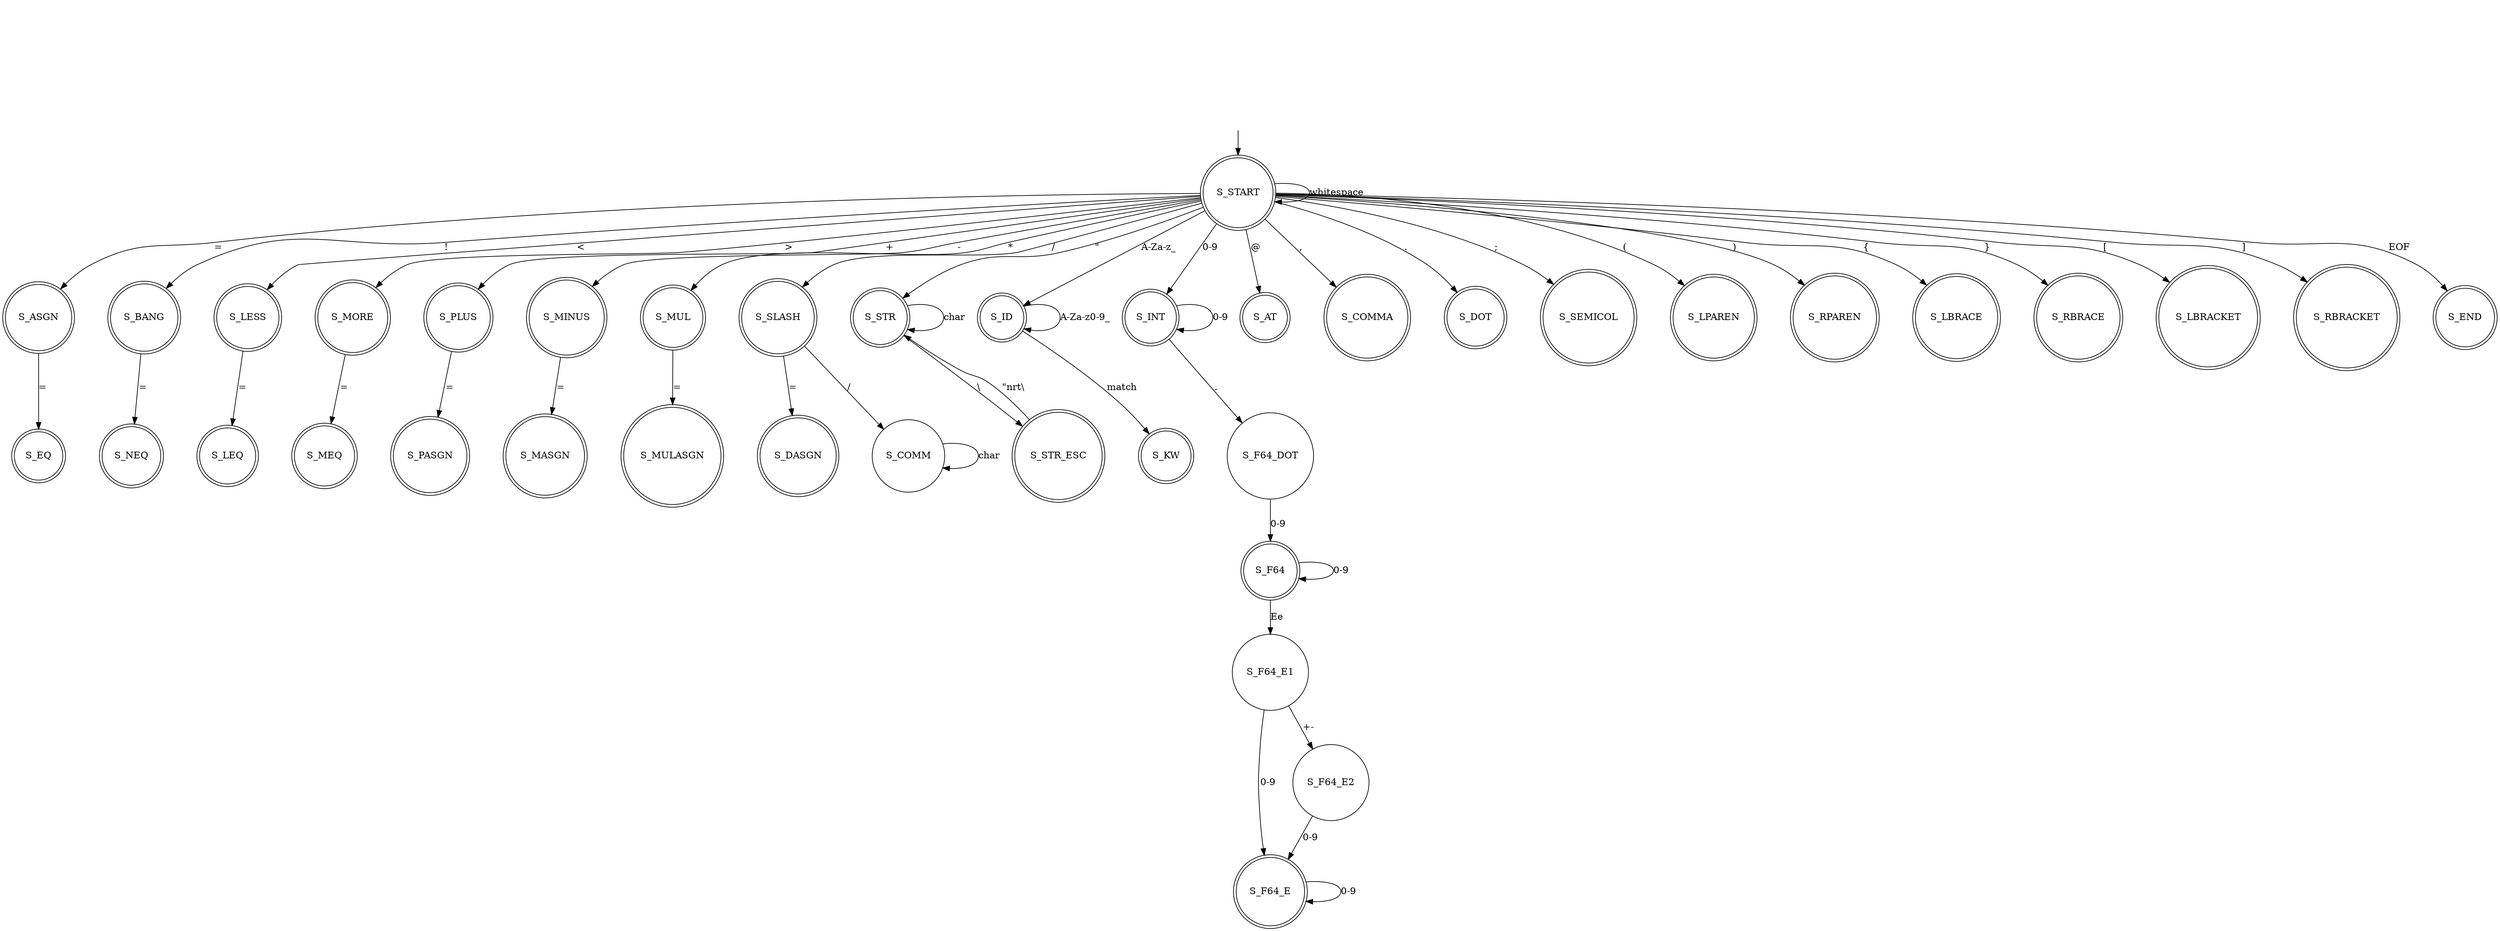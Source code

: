 digraph G {
    // layout=neato
    // overlap=false
    graph [nodesep=0.7]
    node [shape=circle]

    INVISIBLE_NODE [style=invis]
    S_START [shape="doublecircle"]
    INVISIBLE_NODE->S_START

    subgraph final_nodes{
        node [shape=doublecircle]
        S_ASGN; S_EQ; S_BANG; S_NEQ; S_LESS; S_LEQ; S_MORE; S_MEQ;
        S_PLUS; S_PASGN; S_MINUS; S_MASGN; S_MUL; S_MULASGN; S_SLASH; S_DASGN;
        S_STR; S_STR_ESC;
        S_ID; S_KW;
        S_INT; S_F64; S_F64_E;
        S_AT; S_COMMA; S_DOT; S_SEMICOL; S_LPAREN; S_RPAREN; S_LBRACE; S_RBRACE; S_LBRACKET; S_RBRACKET; 
        S_END;
    }
       
    S_START -> S_START [label="whitespace"]
    S_START -> S_SLASH [label="/"]
    S_SLASH -> S_COMM [label="/"]
    S_COMM -> S_COMM [label="char"]

    S_START -> S_ASGN [label="="]
    S_ASGN -> S_EQ [label="="]

    S_START -> S_BANG [label="!"]
    S_BANG -> S_NEQ [label="="]

    S_START -> S_LESS [label="<"]
    S_LESS -> S_LEQ [label="="]

    S_START -> S_MORE [label=">"]
    S_MORE -> S_MEQ [label="="]

    S_START -> S_PLUS [label="+"]
    S_PLUS -> S_PASGN [label="="]

    S_START -> S_MINUS [label="-"]
    S_MINUS -> S_MASGN [label="="]

    S_START -> S_MUL [label="*"] 
    S_MUL -> S_MULASGN [label="="]

    S_SLASH -> S_DASGN [label="="]

    S_START -> S_STR [label="\""]
    S_STR -> S_STR [label="char"]
    S_STR -> S_STR_ESC [label="\\"]
    S_STR_ESC -> S_STR [label="\"nrt\\"]

    S_START -> S_ID [label="A-Za-z_"]
    S_ID -> S_ID [label="A-Za-z0-9_"]
    S_ID -> S_KW [label="match"]

    S_START -> S_INT [label="0-9"]
    S_INT -> S_INT [label="0-9"]
    S_INT -> S_F64_DOT [label="."]
    S_F64_DOT -> S_F64 [label="0-9"]
    S_F64 -> S_F64 [label="0-9"]
    S_F64 -> S_F64_E1 [label="Ee"]
    S_F64_E1 -> S_F64_E [label="0-9"]
    S_F64_E1 -> S_F64_E2 [label="+-"]
    S_F64_E2 -> S_F64_E [label="0-9"]
    S_F64_E -> S_F64_E [label="0-9"]

    S_START -> S_AT [label="@"]
    S_START -> S_COMMA [label=","]
    S_START -> S_DOT [label="."]
    S_START -> S_SEMICOL [label=";"]
    S_START -> S_LPAREN [label="("]
    S_START -> S_RPAREN [label=")"]
    S_START -> S_LBRACE [label="{"]
    S_START -> S_RBRACE [label="}"]
    S_START -> S_LBRACKET [label="["]
    S_START -> S_RBRACKET [label="]"]

    S_START -> S_END [label="EOF"]
}
